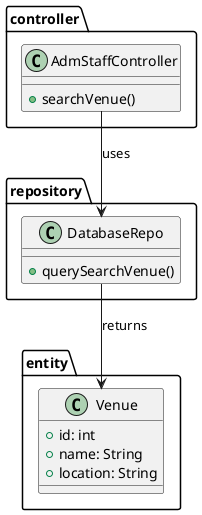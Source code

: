 @startuml
package controller {
    class AdmStaffController {
        +searchVenue()
    }
}

package repository {
    class DatabaseRepo {
        +querySearchVenue()
    }
}

package entity {
    class Venue {
        +id: int
        +name: String
        +location: String
    }
}

AdmStaffController --> DatabaseRepo : uses
DatabaseRepo --> Venue : returns
@enduml
